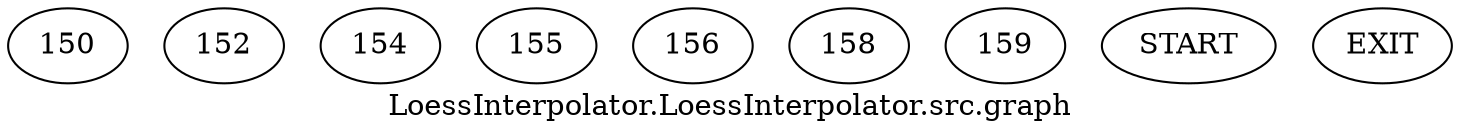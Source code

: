 /* --------------------------------------------------- */
/* Generated by Dr. Garbage Control Flow Graph Factory */
/* http://www.drgarbage.com                            */
/* Version: 4.5.0.201508311741                         */
/* Retrieved on: 2020-01-06 17:16:03.222               */
/* --------------------------------------------------- */
digraph "LoessInterpolator.LoessInterpolator.src.graph" {
 graph [label="LoessInterpolator.LoessInterpolator.src.graph"];
 3 [label="150" ]
 5 [label="152" ]
 6 [label="154" ]
 7 [label="155" ]
 8 [label="156" ]
 9 [label="158" ]
 10 [label="159" ]
 12 [label="START" ]
 13 [label="EXIT" ]
 12  3
 3  5
 3  6
 6  7
 7  8
 7  9
 9  10
 5  13
 8  13
 10  13
}
